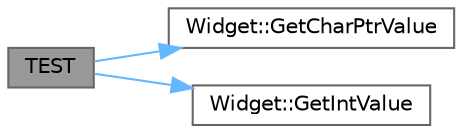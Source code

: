 digraph "TEST"
{
 // LATEX_PDF_SIZE
  bgcolor="transparent";
  edge [fontname=Helvetica,fontsize=10,labelfontname=Helvetica,labelfontsize=10];
  node [fontname=Helvetica,fontsize=10,shape=box,height=0.2,width=0.4];
  rankdir="LR";
  Node1 [id="Node000001",label="TEST",height=0.2,width=0.4,color="gray40", fillcolor="grey60", style="filled", fontcolor="black",tooltip=" "];
  Node1 -> Node2 [id="edge1_Node000001_Node000002",color="steelblue1",style="solid",tooltip=" "];
  Node2 [id="Node000002",label="Widget::GetCharPtrValue",height=0.2,width=0.4,color="grey40", fillcolor="white", style="filled",URL="$class_widget.html#a50791a556979f22f5593383143c7f815",tooltip=" "];
  Node1 -> Node3 [id="edge2_Node000001_Node000003",color="steelblue1",style="solid",tooltip=" "];
  Node3 [id="Node000003",label="Widget::GetIntValue",height=0.2,width=0.4,color="grey40", fillcolor="white", style="filled",URL="$class_widget.html#a15e7d0423020a7a98063a749fb97bdd3",tooltip=" "];
}
